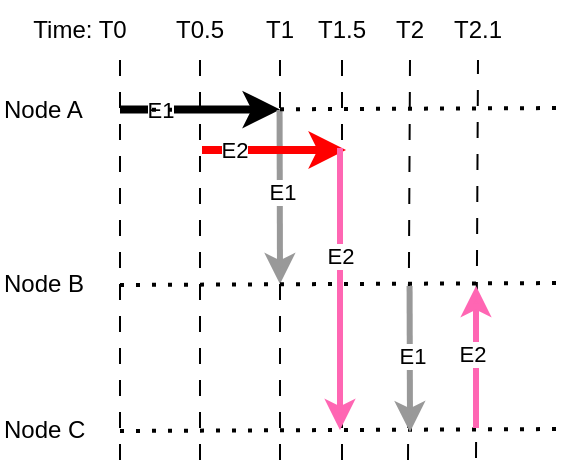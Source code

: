 <mxfile version="25.0.2">
  <diagram name="Gossiping" id="Wt92L-fIVbQ3euZDba3x">
    <mxGraphModel dx="670" dy="769" grid="0" gridSize="10" guides="1" tooltips="1" connect="1" arrows="1" fold="1" page="1" pageScale="1" pageWidth="827" pageHeight="1169" math="0" shadow="0">
      <root>
        <mxCell id="0" />
        <mxCell id="1" parent="0" />
        <mxCell id="gWZkucbLpwRttW0Ghea7-2" value="Node A" style="text;html=1;align=left;verticalAlign=middle;whiteSpace=wrap;rounded=0;" parent="1" vertex="1">
          <mxGeometry x="80" y="240" width="60" height="30" as="geometry" />
        </mxCell>
        <mxCell id="gWZkucbLpwRttW0Ghea7-3" value="Node B" style="text;html=1;align=left;verticalAlign=middle;whiteSpace=wrap;rounded=0;" parent="1" vertex="1">
          <mxGeometry x="80" y="327" width="60" height="30" as="geometry" />
        </mxCell>
        <mxCell id="gWZkucbLpwRttW0Ghea7-4" value="Node C" style="text;html=1;align=left;verticalAlign=middle;whiteSpace=wrap;rounded=0;" parent="1" vertex="1">
          <mxGeometry x="80" y="400" width="60" height="30" as="geometry" />
        </mxCell>
        <mxCell id="gWZkucbLpwRttW0Ghea7-13" value="" style="endArrow=none;html=1;rounded=0;dashed=1;dashPattern=8 8;" parent="1" edge="1">
          <mxGeometry width="50" height="50" relative="1" as="geometry">
            <mxPoint x="140" y="430" as="sourcePoint" />
            <mxPoint x="140" y="230" as="targetPoint" />
          </mxGeometry>
        </mxCell>
        <mxCell id="gWZkucbLpwRttW0Ghea7-14" value="Time: T0" style="text;html=1;align=center;verticalAlign=middle;whiteSpace=wrap;rounded=0;" parent="1" vertex="1">
          <mxGeometry x="90" y="200" width="60" height="30" as="geometry" />
        </mxCell>
        <mxCell id="gWZkucbLpwRttW0Ghea7-15" value="" style="endArrow=none;html=1;rounded=0;dashed=1;dashPattern=8 8;" parent="1" edge="1">
          <mxGeometry width="50" height="50" relative="1" as="geometry">
            <mxPoint x="220" y="430" as="sourcePoint" />
            <mxPoint x="220" y="230" as="targetPoint" />
          </mxGeometry>
        </mxCell>
        <mxCell id="gWZkucbLpwRttW0Ghea7-16" value="T1" style="text;html=1;align=center;verticalAlign=middle;whiteSpace=wrap;rounded=0;" parent="1" vertex="1">
          <mxGeometry x="210" y="200" width="20" height="30" as="geometry" />
        </mxCell>
        <mxCell id="gWZkucbLpwRttW0Ghea7-17" value="" style="endArrow=none;html=1;rounded=0;dashed=1;dashPattern=8 8;entryX=0.5;entryY=1;entryDx=0;entryDy=0;" parent="1" target="gWZkucbLpwRttW0Ghea7-18" edge="1">
          <mxGeometry width="50" height="50" relative="1" as="geometry">
            <mxPoint x="284" y="430" as="sourcePoint" />
            <mxPoint x="329.79" y="240" as="targetPoint" />
          </mxGeometry>
        </mxCell>
        <mxCell id="gWZkucbLpwRttW0Ghea7-18" value="T2" style="text;html=1;align=center;verticalAlign=middle;whiteSpace=wrap;rounded=0;" parent="1" vertex="1">
          <mxGeometry x="275" y="200" width="20" height="30" as="geometry" />
        </mxCell>
        <mxCell id="gWZkucbLpwRttW0Ghea7-19" value="" style="endArrow=classic;html=1;rounded=0;strokeWidth=4;" parent="1" edge="1">
          <mxGeometry width="50" height="50" relative="1" as="geometry">
            <mxPoint x="140" y="254.79" as="sourcePoint" />
            <mxPoint x="220" y="254.79" as="targetPoint" />
          </mxGeometry>
        </mxCell>
        <mxCell id="gWZkucbLpwRttW0Ghea7-20" value="E1" style="edgeLabel;html=1;align=center;verticalAlign=middle;resizable=0;points=[];" parent="gWZkucbLpwRttW0Ghea7-19" vertex="1" connectable="0">
          <mxGeometry x="-0.057" y="1" relative="1" as="geometry">
            <mxPoint x="-18" y="1" as="offset" />
          </mxGeometry>
        </mxCell>
        <mxCell id="gWZkucbLpwRttW0Ghea7-24" value="" style="endArrow=classic;html=1;rounded=0;strokeColor=#999999;strokeWidth=3;" parent="1" edge="1">
          <mxGeometry width="50" height="50" relative="1" as="geometry">
            <mxPoint x="219.79" y="255" as="sourcePoint" />
            <mxPoint x="220" y="342" as="targetPoint" />
          </mxGeometry>
        </mxCell>
        <mxCell id="gWZkucbLpwRttW0Ghea7-25" value="E1" style="edgeLabel;html=1;align=center;verticalAlign=middle;resizable=0;points=[];" parent="gWZkucbLpwRttW0Ghea7-24" vertex="1" connectable="0">
          <mxGeometry x="-0.057" y="1" relative="1" as="geometry">
            <mxPoint as="offset" />
          </mxGeometry>
        </mxCell>
        <mxCell id="gWZkucbLpwRttW0Ghea7-26" value="" style="endArrow=none;html=1;rounded=0;dashed=1;dashPattern=8 8;" parent="1" edge="1">
          <mxGeometry width="50" height="50" relative="1" as="geometry">
            <mxPoint x="180" y="430" as="sourcePoint" />
            <mxPoint x="180" y="230" as="targetPoint" />
          </mxGeometry>
        </mxCell>
        <mxCell id="gWZkucbLpwRttW0Ghea7-27" value="T0.5" style="text;html=1;align=center;verticalAlign=middle;whiteSpace=wrap;rounded=0;" parent="1" vertex="1">
          <mxGeometry x="170" y="200" width="20" height="30" as="geometry" />
        </mxCell>
        <mxCell id="gWZkucbLpwRttW0Ghea7-28" value="" style="endArrow=none;html=1;rounded=0;dashed=1;dashPattern=8 8;entryX=0.5;entryY=1;entryDx=0;entryDy=0;" parent="1" edge="1">
          <mxGeometry width="50" height="50" relative="1" as="geometry">
            <mxPoint x="251" y="430" as="sourcePoint" />
            <mxPoint x="251" y="230" as="targetPoint" />
          </mxGeometry>
        </mxCell>
        <mxCell id="gWZkucbLpwRttW0Ghea7-29" value="T1.5" style="text;html=1;align=center;verticalAlign=middle;whiteSpace=wrap;rounded=0;" parent="1" vertex="1">
          <mxGeometry x="241" y="200" width="20" height="30" as="geometry" />
        </mxCell>
        <mxCell id="gWZkucbLpwRttW0Ghea7-32" value="" style="endArrow=classic;html=1;rounded=0;strokeWidth=4;strokeColor=#FF0000;" parent="1" edge="1">
          <mxGeometry width="50" height="50" relative="1" as="geometry">
            <mxPoint x="181" y="275" as="sourcePoint" />
            <mxPoint x="253" y="275" as="targetPoint" />
          </mxGeometry>
        </mxCell>
        <mxCell id="gWZkucbLpwRttW0Ghea7-33" value="E2" style="edgeLabel;html=1;align=center;verticalAlign=middle;resizable=0;points=[];" parent="gWZkucbLpwRttW0Ghea7-32" vertex="1" connectable="0">
          <mxGeometry x="-0.057" y="1" relative="1" as="geometry">
            <mxPoint x="-18" y="1" as="offset" />
          </mxGeometry>
        </mxCell>
        <mxCell id="gWZkucbLpwRttW0Ghea7-34" value="" style="endArrow=classic;html=1;rounded=0;strokeColor=#FF66B3;strokeWidth=3;" parent="1" edge="1">
          <mxGeometry width="50" height="50" relative="1" as="geometry">
            <mxPoint x="250" y="274" as="sourcePoint" />
            <mxPoint x="250" y="415" as="targetPoint" />
          </mxGeometry>
        </mxCell>
        <mxCell id="gWZkucbLpwRttW0Ghea7-35" value="E2" style="edgeLabel;html=1;align=center;verticalAlign=middle;resizable=0;points=[];" parent="gWZkucbLpwRttW0Ghea7-34" vertex="1" connectable="0">
          <mxGeometry x="-0.057" y="1" relative="1" as="geometry">
            <mxPoint x="-1" y="-13" as="offset" />
          </mxGeometry>
        </mxCell>
        <mxCell id="gWZkucbLpwRttW0Ghea7-36" value="" style="endArrow=none;html=1;rounded=0;dashed=1;dashPattern=8 8;entryX=0.5;entryY=1;entryDx=0;entryDy=0;" parent="1" target="gWZkucbLpwRttW0Ghea7-37" edge="1">
          <mxGeometry width="50" height="50" relative="1" as="geometry">
            <mxPoint x="318" y="429" as="sourcePoint" />
            <mxPoint x="363.79" y="240" as="targetPoint" />
          </mxGeometry>
        </mxCell>
        <mxCell id="gWZkucbLpwRttW0Ghea7-37" value="T2.1" style="text;html=1;align=center;verticalAlign=middle;whiteSpace=wrap;rounded=0;" parent="1" vertex="1">
          <mxGeometry x="309" y="200" width="20" height="30" as="geometry" />
        </mxCell>
        <mxCell id="gWZkucbLpwRttW0Ghea7-39" value="" style="endArrow=none;dashed=1;html=1;dashPattern=1 3;strokeWidth=2;rounded=0;" parent="1" edge="1">
          <mxGeometry width="50" height="50" relative="1" as="geometry">
            <mxPoint x="140" y="255" as="sourcePoint" />
            <mxPoint x="362" y="254" as="targetPoint" />
          </mxGeometry>
        </mxCell>
        <mxCell id="gWZkucbLpwRttW0Ghea7-40" value="" style="endArrow=none;dashed=1;html=1;dashPattern=1 3;strokeWidth=2;rounded=0;" parent="1" edge="1">
          <mxGeometry width="50" height="50" relative="1" as="geometry">
            <mxPoint x="140" y="342.5" as="sourcePoint" />
            <mxPoint x="362" y="341.5" as="targetPoint" />
          </mxGeometry>
        </mxCell>
        <mxCell id="gWZkucbLpwRttW0Ghea7-41" value="" style="endArrow=none;dashed=1;html=1;dashPattern=1 3;strokeWidth=2;rounded=0;" parent="1" edge="1">
          <mxGeometry width="50" height="50" relative="1" as="geometry">
            <mxPoint x="140" y="415.5" as="sourcePoint" />
            <mxPoint x="362" y="414.5" as="targetPoint" />
          </mxGeometry>
        </mxCell>
        <mxCell id="gWZkucbLpwRttW0Ghea7-45" value="" style="endArrow=classic;html=1;rounded=0;strokeColor=#999999;strokeWidth=3;" parent="1" edge="1">
          <mxGeometry width="50" height="50" relative="1" as="geometry">
            <mxPoint x="284.79" y="343" as="sourcePoint" />
            <mxPoint x="285" y="416" as="targetPoint" />
          </mxGeometry>
        </mxCell>
        <mxCell id="gWZkucbLpwRttW0Ghea7-46" value="E1" style="edgeLabel;html=1;align=center;verticalAlign=middle;resizable=0;points=[];" parent="gWZkucbLpwRttW0Ghea7-45" vertex="1" connectable="0">
          <mxGeometry x="-0.057" y="1" relative="1" as="geometry">
            <mxPoint as="offset" />
          </mxGeometry>
        </mxCell>
        <mxCell id="gWZkucbLpwRttW0Ghea7-47" value="" style="endArrow=classic;html=1;rounded=0;strokeColor=#FF66B3;strokeWidth=3;" parent="1" edge="1">
          <mxGeometry width="50" height="50" relative="1" as="geometry">
            <mxPoint x="318" y="414" as="sourcePoint" />
            <mxPoint x="318" y="343" as="targetPoint" />
          </mxGeometry>
        </mxCell>
        <mxCell id="gWZkucbLpwRttW0Ghea7-48" value="E2" style="edgeLabel;html=1;align=center;verticalAlign=middle;resizable=0;points=[];" parent="gWZkucbLpwRttW0Ghea7-47" vertex="1" connectable="0">
          <mxGeometry x="-0.057" y="1" relative="1" as="geometry">
            <mxPoint x="-1" y="-4" as="offset" />
          </mxGeometry>
        </mxCell>
      </root>
    </mxGraphModel>
  </diagram>
</mxfile>
